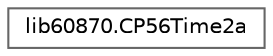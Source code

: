 digraph "Graphical Class Hierarchy"
{
 // LATEX_PDF_SIZE
  bgcolor="transparent";
  edge [fontname=Helvetica,fontsize=10,labelfontname=Helvetica,labelfontsize=10];
  node [fontname=Helvetica,fontsize=10,shape=box,height=0.2,width=0.4];
  rankdir="LR";
  Node0 [id="Node000000",label="lib60870.CP56Time2a",height=0.2,width=0.4,color="grey40", fillcolor="white", style="filled",URL="$classlib60870_1_1_c_p56_time2a.html",tooltip=" "];
}
